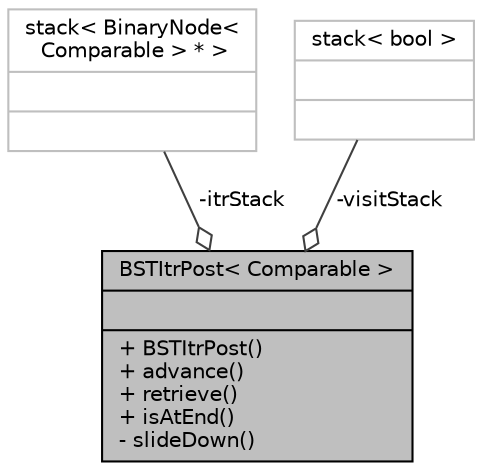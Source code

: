 digraph "BSTItrPost&lt; Comparable &gt;"
{
 // LATEX_PDF_SIZE
  bgcolor="transparent";
  edge [fontname="Helvetica",fontsize="10",labelfontname="Helvetica",labelfontsize="10"];
  node [fontname="Helvetica",fontsize="10",shape=record];
  Node1 [label="{BSTItrPost\< Comparable \>\n||+ BSTItrPost()\l+ advance()\l+ retrieve()\l+ isAtEnd()\l- slideDown()\l}",height=0.2,width=0.4,color="black", fillcolor="grey75", style="filled", fontcolor="black",tooltip=" "];
  Node2 -> Node1 [color="grey25",fontsize="10",style="solid",label=" -itrStack" ,arrowhead="odiamond",fontname="Helvetica"];
  Node2 [label="{stack\< BinaryNode\<\l Comparable \> * \>\n||}",height=0.2,width=0.4,color="grey75",tooltip=" "];
  Node3 -> Node1 [color="grey25",fontsize="10",style="solid",label=" -visitStack" ,arrowhead="odiamond",fontname="Helvetica"];
  Node3 [label="{stack\< bool \>\n||}",height=0.2,width=0.4,color="grey75",tooltip=" "];
}
